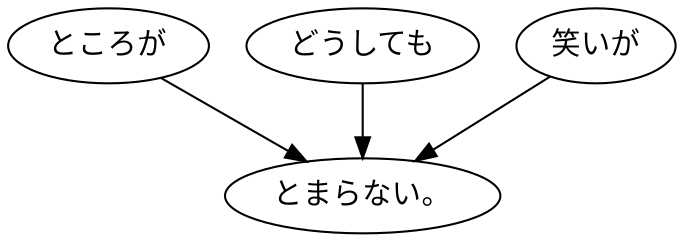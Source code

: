 digraph graph5317 {
	node0 [label="ところが"];
	node1 [label="どうしても"];
	node2 [label="笑いが"];
	node3 [label="とまらない。"];
	node0 -> node3;
	node1 -> node3;
	node2 -> node3;
}
